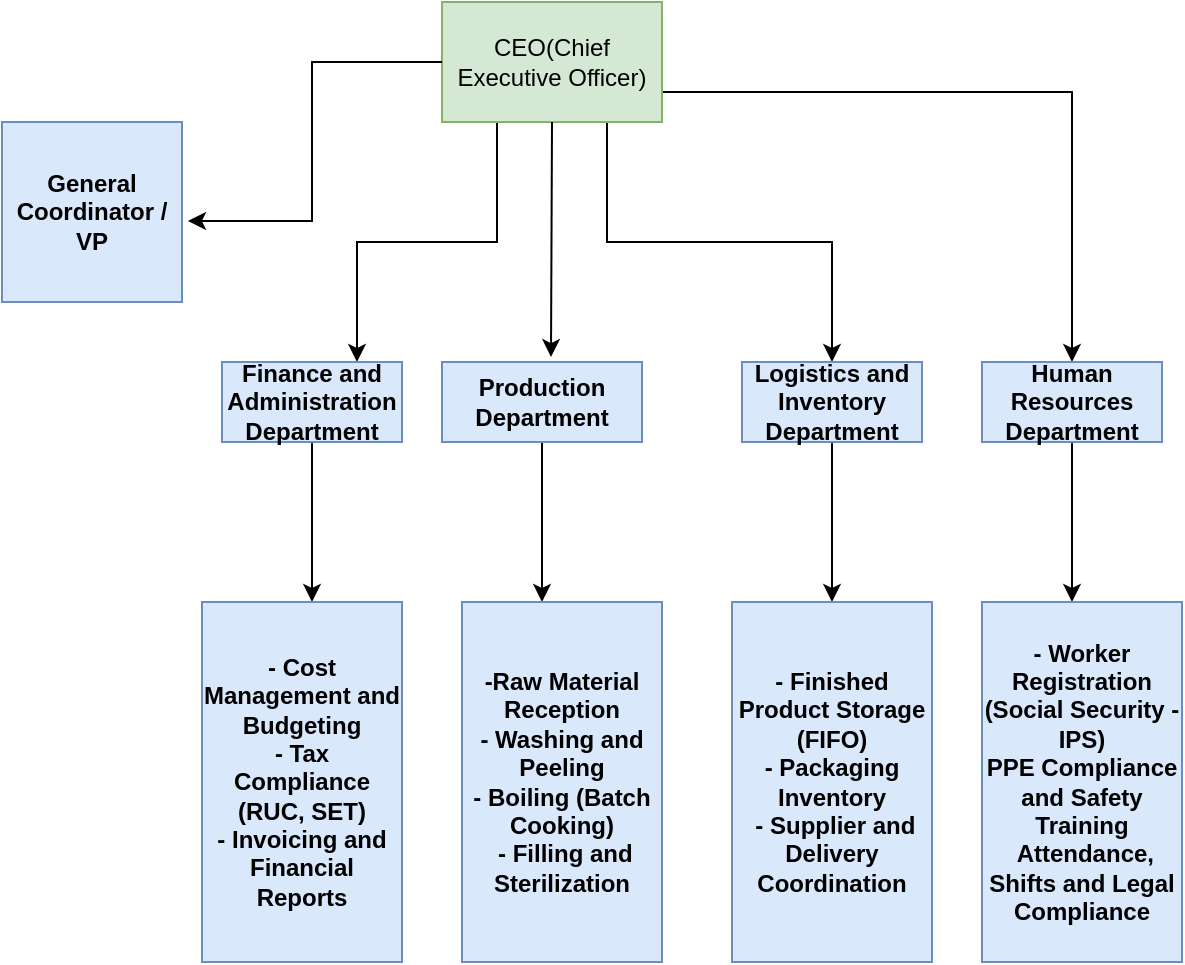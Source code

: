 <mxfile version="27.1.6">
  <diagram name="Page-1" id="KBXy0vLBavp2CHmax5p8">
    <mxGraphModel dx="1013" dy="653" grid="1" gridSize="10" guides="1" tooltips="1" connect="1" arrows="1" fold="1" page="1" pageScale="1" pageWidth="850" pageHeight="1100" math="0" shadow="0">
      <root>
        <mxCell id="0" />
        <mxCell id="1" parent="0" />
        <mxCell id="Q6oAmHL27UJHbprLm61I-14" style="edgeStyle=orthogonalEdgeStyle;rounded=0;orthogonalLoop=1;jettySize=auto;html=1;exitX=0.75;exitY=1;exitDx=0;exitDy=0;entryX=0.5;entryY=0;entryDx=0;entryDy=0;" edge="1" parent="1" source="Q6oAmHL27UJHbprLm61I-1" target="Q6oAmHL27UJHbprLm61I-3">
          <mxGeometry relative="1" as="geometry" />
        </mxCell>
        <mxCell id="Q6oAmHL27UJHbprLm61I-16" style="edgeStyle=orthogonalEdgeStyle;rounded=0;orthogonalLoop=1;jettySize=auto;html=1;exitX=0.25;exitY=1;exitDx=0;exitDy=0;entryX=0.75;entryY=0;entryDx=0;entryDy=0;" edge="1" parent="1" source="Q6oAmHL27UJHbprLm61I-1" target="Q6oAmHL27UJHbprLm61I-15">
          <mxGeometry relative="1" as="geometry" />
        </mxCell>
        <mxCell id="Q6oAmHL27UJHbprLm61I-19" style="edgeStyle=orthogonalEdgeStyle;rounded=0;orthogonalLoop=1;jettySize=auto;html=1;exitX=1;exitY=0.75;exitDx=0;exitDy=0;entryX=0.5;entryY=0;entryDx=0;entryDy=0;" edge="1" parent="1" source="Q6oAmHL27UJHbprLm61I-1" target="Q6oAmHL27UJHbprLm61I-17">
          <mxGeometry relative="1" as="geometry" />
        </mxCell>
        <mxCell id="Q6oAmHL27UJHbprLm61I-1" value="CEO(Chief Executive Officer)" style="rounded=0;whiteSpace=wrap;html=1;fillColor=#d5e8d4;strokeColor=#82b366;" vertex="1" parent="1">
          <mxGeometry x="330" y="60" width="110" height="60" as="geometry" />
        </mxCell>
        <mxCell id="Q6oAmHL27UJHbprLm61I-26" style="edgeStyle=orthogonalEdgeStyle;rounded=0;orthogonalLoop=1;jettySize=auto;html=1;exitX=0.5;exitY=1;exitDx=0;exitDy=0;" edge="1" parent="1" source="Q6oAmHL27UJHbprLm61I-2">
          <mxGeometry relative="1" as="geometry">
            <mxPoint x="380" y="360" as="targetPoint" />
          </mxGeometry>
        </mxCell>
        <mxCell id="Q6oAmHL27UJHbprLm61I-2" value="Production Department" style="rounded=0;whiteSpace=wrap;html=1;fontStyle=1;fillColor=#dae8fc;strokeColor=#6c8ebf;" vertex="1" parent="1">
          <mxGeometry x="330" y="240" width="100" height="40" as="geometry" />
        </mxCell>
        <mxCell id="Q6oAmHL27UJHbprLm61I-27" style="edgeStyle=orthogonalEdgeStyle;rounded=0;orthogonalLoop=1;jettySize=auto;html=1;exitX=0.5;exitY=1;exitDx=0;exitDy=0;" edge="1" parent="1" source="Q6oAmHL27UJHbprLm61I-3">
          <mxGeometry relative="1" as="geometry">
            <mxPoint x="525" y="360" as="targetPoint" />
          </mxGeometry>
        </mxCell>
        <mxCell id="Q6oAmHL27UJHbprLm61I-3" value="&lt;b&gt;Logistics and Inventory Department&lt;/b&gt;" style="rounded=0;whiteSpace=wrap;html=1;fillColor=#dae8fc;strokeColor=#6c8ebf;" vertex="1" parent="1">
          <mxGeometry x="480" y="240" width="90" height="40" as="geometry" />
        </mxCell>
        <mxCell id="Q6oAmHL27UJHbprLm61I-4" value="&lt;b&gt;General Coordinator / VP&lt;/b&gt;" style="rounded=0;whiteSpace=wrap;html=1;fillColor=#dae8fc;strokeColor=#6c8ebf;" vertex="1" parent="1">
          <mxGeometry x="110" y="120" width="90" height="90" as="geometry" />
        </mxCell>
        <mxCell id="Q6oAmHL27UJHbprLm61I-8" value="" style="endArrow=classic;html=1;rounded=0;exitX=0.5;exitY=1;exitDx=0;exitDy=0;entryX=0.545;entryY=-0.062;entryDx=0;entryDy=0;entryPerimeter=0;" edge="1" parent="1" source="Q6oAmHL27UJHbprLm61I-1" target="Q6oAmHL27UJHbprLm61I-2">
          <mxGeometry width="50" height="50" relative="1" as="geometry">
            <mxPoint x="384.5" y="140" as="sourcePoint" />
            <mxPoint x="384.5" y="220" as="targetPoint" />
          </mxGeometry>
        </mxCell>
        <mxCell id="Q6oAmHL27UJHbprLm61I-25" style="edgeStyle=orthogonalEdgeStyle;rounded=0;orthogonalLoop=1;jettySize=auto;html=1;exitX=0.5;exitY=1;exitDx=0;exitDy=0;" edge="1" parent="1" source="Q6oAmHL27UJHbprLm61I-15">
          <mxGeometry relative="1" as="geometry">
            <mxPoint x="265" y="360" as="targetPoint" />
          </mxGeometry>
        </mxCell>
        <mxCell id="Q6oAmHL27UJHbprLm61I-15" value="&lt;b&gt;Finance and Administration Department&lt;/b&gt;" style="rounded=0;whiteSpace=wrap;html=1;fillColor=#dae8fc;strokeColor=#6c8ebf;" vertex="1" parent="1">
          <mxGeometry x="220" y="240" width="90" height="40" as="geometry" />
        </mxCell>
        <mxCell id="Q6oAmHL27UJHbprLm61I-29" style="edgeStyle=orthogonalEdgeStyle;rounded=0;orthogonalLoop=1;jettySize=auto;html=1;exitX=0.5;exitY=1;exitDx=0;exitDy=0;" edge="1" parent="1" source="Q6oAmHL27UJHbprLm61I-17">
          <mxGeometry relative="1" as="geometry">
            <mxPoint x="645" y="360" as="targetPoint" />
          </mxGeometry>
        </mxCell>
        <mxCell id="Q6oAmHL27UJHbprLm61I-17" value="&lt;b&gt;Human Resources Department&lt;/b&gt;" style="rounded=0;whiteSpace=wrap;html=1;fillColor=#dae8fc;strokeColor=#6c8ebf;" vertex="1" parent="1">
          <mxGeometry x="600" y="240" width="90" height="40" as="geometry" />
        </mxCell>
        <mxCell id="Q6oAmHL27UJHbprLm61I-20" style="edgeStyle=orthogonalEdgeStyle;rounded=0;orthogonalLoop=1;jettySize=auto;html=1;exitX=0;exitY=0.5;exitDx=0;exitDy=0;entryX=1.033;entryY=0.55;entryDx=0;entryDy=0;entryPerimeter=0;" edge="1" parent="1" source="Q6oAmHL27UJHbprLm61I-1" target="Q6oAmHL27UJHbprLm61I-4">
          <mxGeometry relative="1" as="geometry" />
        </mxCell>
        <mxCell id="Q6oAmHL27UJHbprLm61I-31" value="&lt;div&gt;&lt;b&gt;- Cost Management and Budgeting&lt;/b&gt;&lt;/div&gt;&lt;div&gt;&lt;b&gt;- Tax Compliance (RUC, SET)&lt;/b&gt;&lt;/div&gt;&lt;div&gt;&lt;b&gt;- Invoicing and Financial Reports&lt;/b&gt;&lt;/div&gt;" style="rounded=0;whiteSpace=wrap;html=1;fillColor=#dae8fc;strokeColor=#6c8ebf;" vertex="1" parent="1">
          <mxGeometry x="210" y="360" width="100" height="180" as="geometry" />
        </mxCell>
        <mxCell id="Q6oAmHL27UJHbprLm61I-32" value="&lt;div&gt;&lt;b&gt;-Raw Material Reception&lt;/b&gt;&lt;/div&gt;&lt;div&gt;&lt;b&gt;- Washing and Peeling&lt;/b&gt;&lt;/div&gt;&lt;div&gt;&lt;b&gt;- Boiling (Batch Cooking)&lt;/b&gt;&lt;/div&gt;&lt;div&gt;&lt;b&gt;&amp;nbsp;- Filling and Sterilization&lt;/b&gt;&lt;/div&gt;" style="rounded=0;whiteSpace=wrap;html=1;fillColor=#dae8fc;strokeColor=#6c8ebf;" vertex="1" parent="1">
          <mxGeometry x="340" y="360" width="100" height="180" as="geometry" />
        </mxCell>
        <mxCell id="Q6oAmHL27UJHbprLm61I-33" value="&lt;div&gt;&lt;b&gt;- Finished Product Storage (FIFO)&lt;/b&gt;&lt;/div&gt;&lt;div&gt;&lt;b&gt;- Packaging Inventory&lt;/b&gt;&lt;/div&gt;&lt;div&gt;&lt;b&gt;&amp;nbsp;- Supplier and Delivery Coordination&lt;/b&gt;&lt;/div&gt;" style="rounded=0;whiteSpace=wrap;html=1;fillColor=#dae8fc;strokeColor=#6c8ebf;" vertex="1" parent="1">
          <mxGeometry x="475" y="360" width="100" height="180" as="geometry" />
        </mxCell>
        <mxCell id="Q6oAmHL27UJHbprLm61I-34" value="&lt;div&gt;&lt;b&gt;- Worker Registration (Social Security - IPS)&lt;/b&gt;&lt;/div&gt;&lt;div&gt;&lt;b&gt;PPE Compliance and Safety Training&lt;/b&gt;&lt;/div&gt;&lt;div&gt;&lt;b&gt;&amp;nbsp;Attendance, Shifts and Legal Compliance&lt;/b&gt;&lt;/div&gt;" style="rounded=0;whiteSpace=wrap;html=1;fillColor=#dae8fc;strokeColor=#6c8ebf;" vertex="1" parent="1">
          <mxGeometry x="600" y="360" width="100" height="180" as="geometry" />
        </mxCell>
      </root>
    </mxGraphModel>
  </diagram>
</mxfile>
